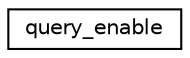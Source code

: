 digraph "Graphical Class Hierarchy"
{
  edge [fontname="Helvetica",fontsize="10",labelfontname="Helvetica",labelfontsize="10"];
  node [fontname="Helvetica",fontsize="10",shape=record];
  rankdir="LR";
  Node0 [label="query_enable",height=0.2,width=0.4,color="black", fillcolor="white", style="filled",URL="$classquery__enable.html"];
}
